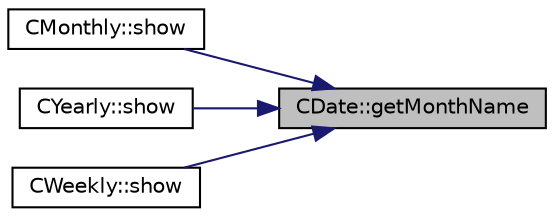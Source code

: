 digraph "CDate::getMonthName"
{
 // LATEX_PDF_SIZE
  edge [fontname="Helvetica",fontsize="10",labelfontname="Helvetica",labelfontsize="10"];
  node [fontname="Helvetica",fontsize="10",shape=record];
  rankdir="RL";
  Node1 [label="CDate::getMonthName",height=0.2,width=0.4,color="black", fillcolor="grey75", style="filled", fontcolor="black",tooltip=" "];
  Node1 -> Node2 [dir="back",color="midnightblue",fontsize="10",style="solid",fontname="Helvetica"];
  Node2 [label="CMonthly::show",height=0.2,width=0.4,color="black", fillcolor="white", style="filled",URL="$classCMonthly.html#a627847553e6f5e95e4ad57866dd2a321",tooltip=" "];
  Node1 -> Node3 [dir="back",color="midnightblue",fontsize="10",style="solid",fontname="Helvetica"];
  Node3 [label="CYearly::show",height=0.2,width=0.4,color="black", fillcolor="white", style="filled",URL="$classCYearly.html#a007d3cfca28a8ce957e81e07e8ee38c1",tooltip=" "];
  Node1 -> Node4 [dir="back",color="midnightblue",fontsize="10",style="solid",fontname="Helvetica"];
  Node4 [label="CWeekly::show",height=0.2,width=0.4,color="black", fillcolor="white", style="filled",URL="$classCWeekly.html#aff6d9f77bbe14822758ea0f02956e4b1",tooltip=" "];
}
